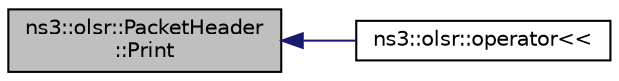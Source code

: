 digraph "ns3::olsr::PacketHeader::Print"
{
  edge [fontname="Helvetica",fontsize="10",labelfontname="Helvetica",labelfontsize="10"];
  node [fontname="Helvetica",fontsize="10",shape=record];
  rankdir="LR";
  Node1 [label="ns3::olsr::PacketHeader\l::Print",height=0.2,width=0.4,color="black", fillcolor="grey75", style="filled", fontcolor="black"];
  Node1 -> Node2 [dir="back",color="midnightblue",fontsize="10",style="solid"];
  Node2 [label="ns3::olsr::operator\<\<",height=0.2,width=0.4,color="black", fillcolor="white", style="filled",URL="$d0/dc2/namespacens3_1_1olsr.html#afa34aff519277684925d5b636843b396"];
}
